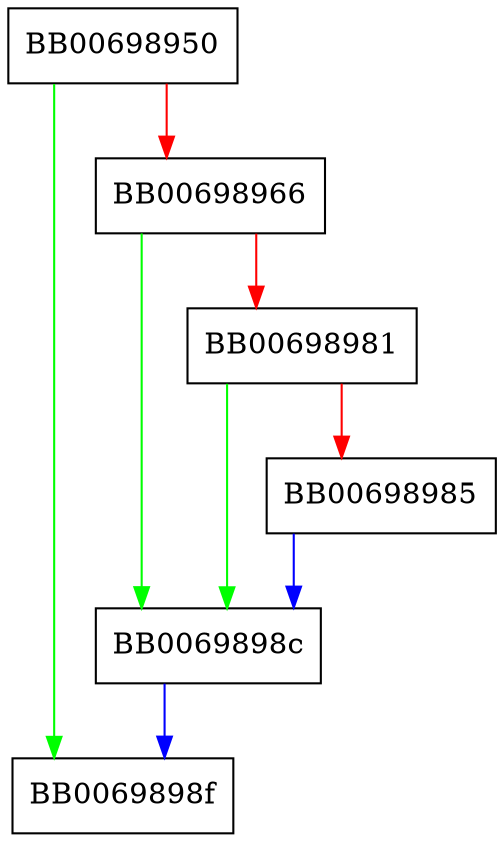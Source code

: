 digraph ossl_aes_gcm_siv_stream_final {
  node [shape="box"];
  graph [splines=ortho];
  BB00698950 -> BB0069898f [color="green"];
  BB00698950 -> BB00698966 [color="red"];
  BB00698966 -> BB0069898c [color="green"];
  BB00698966 -> BB00698981 [color="red"];
  BB00698981 -> BB0069898c [color="green"];
  BB00698981 -> BB00698985 [color="red"];
  BB00698985 -> BB0069898c [color="blue"];
  BB0069898c -> BB0069898f [color="blue"];
}